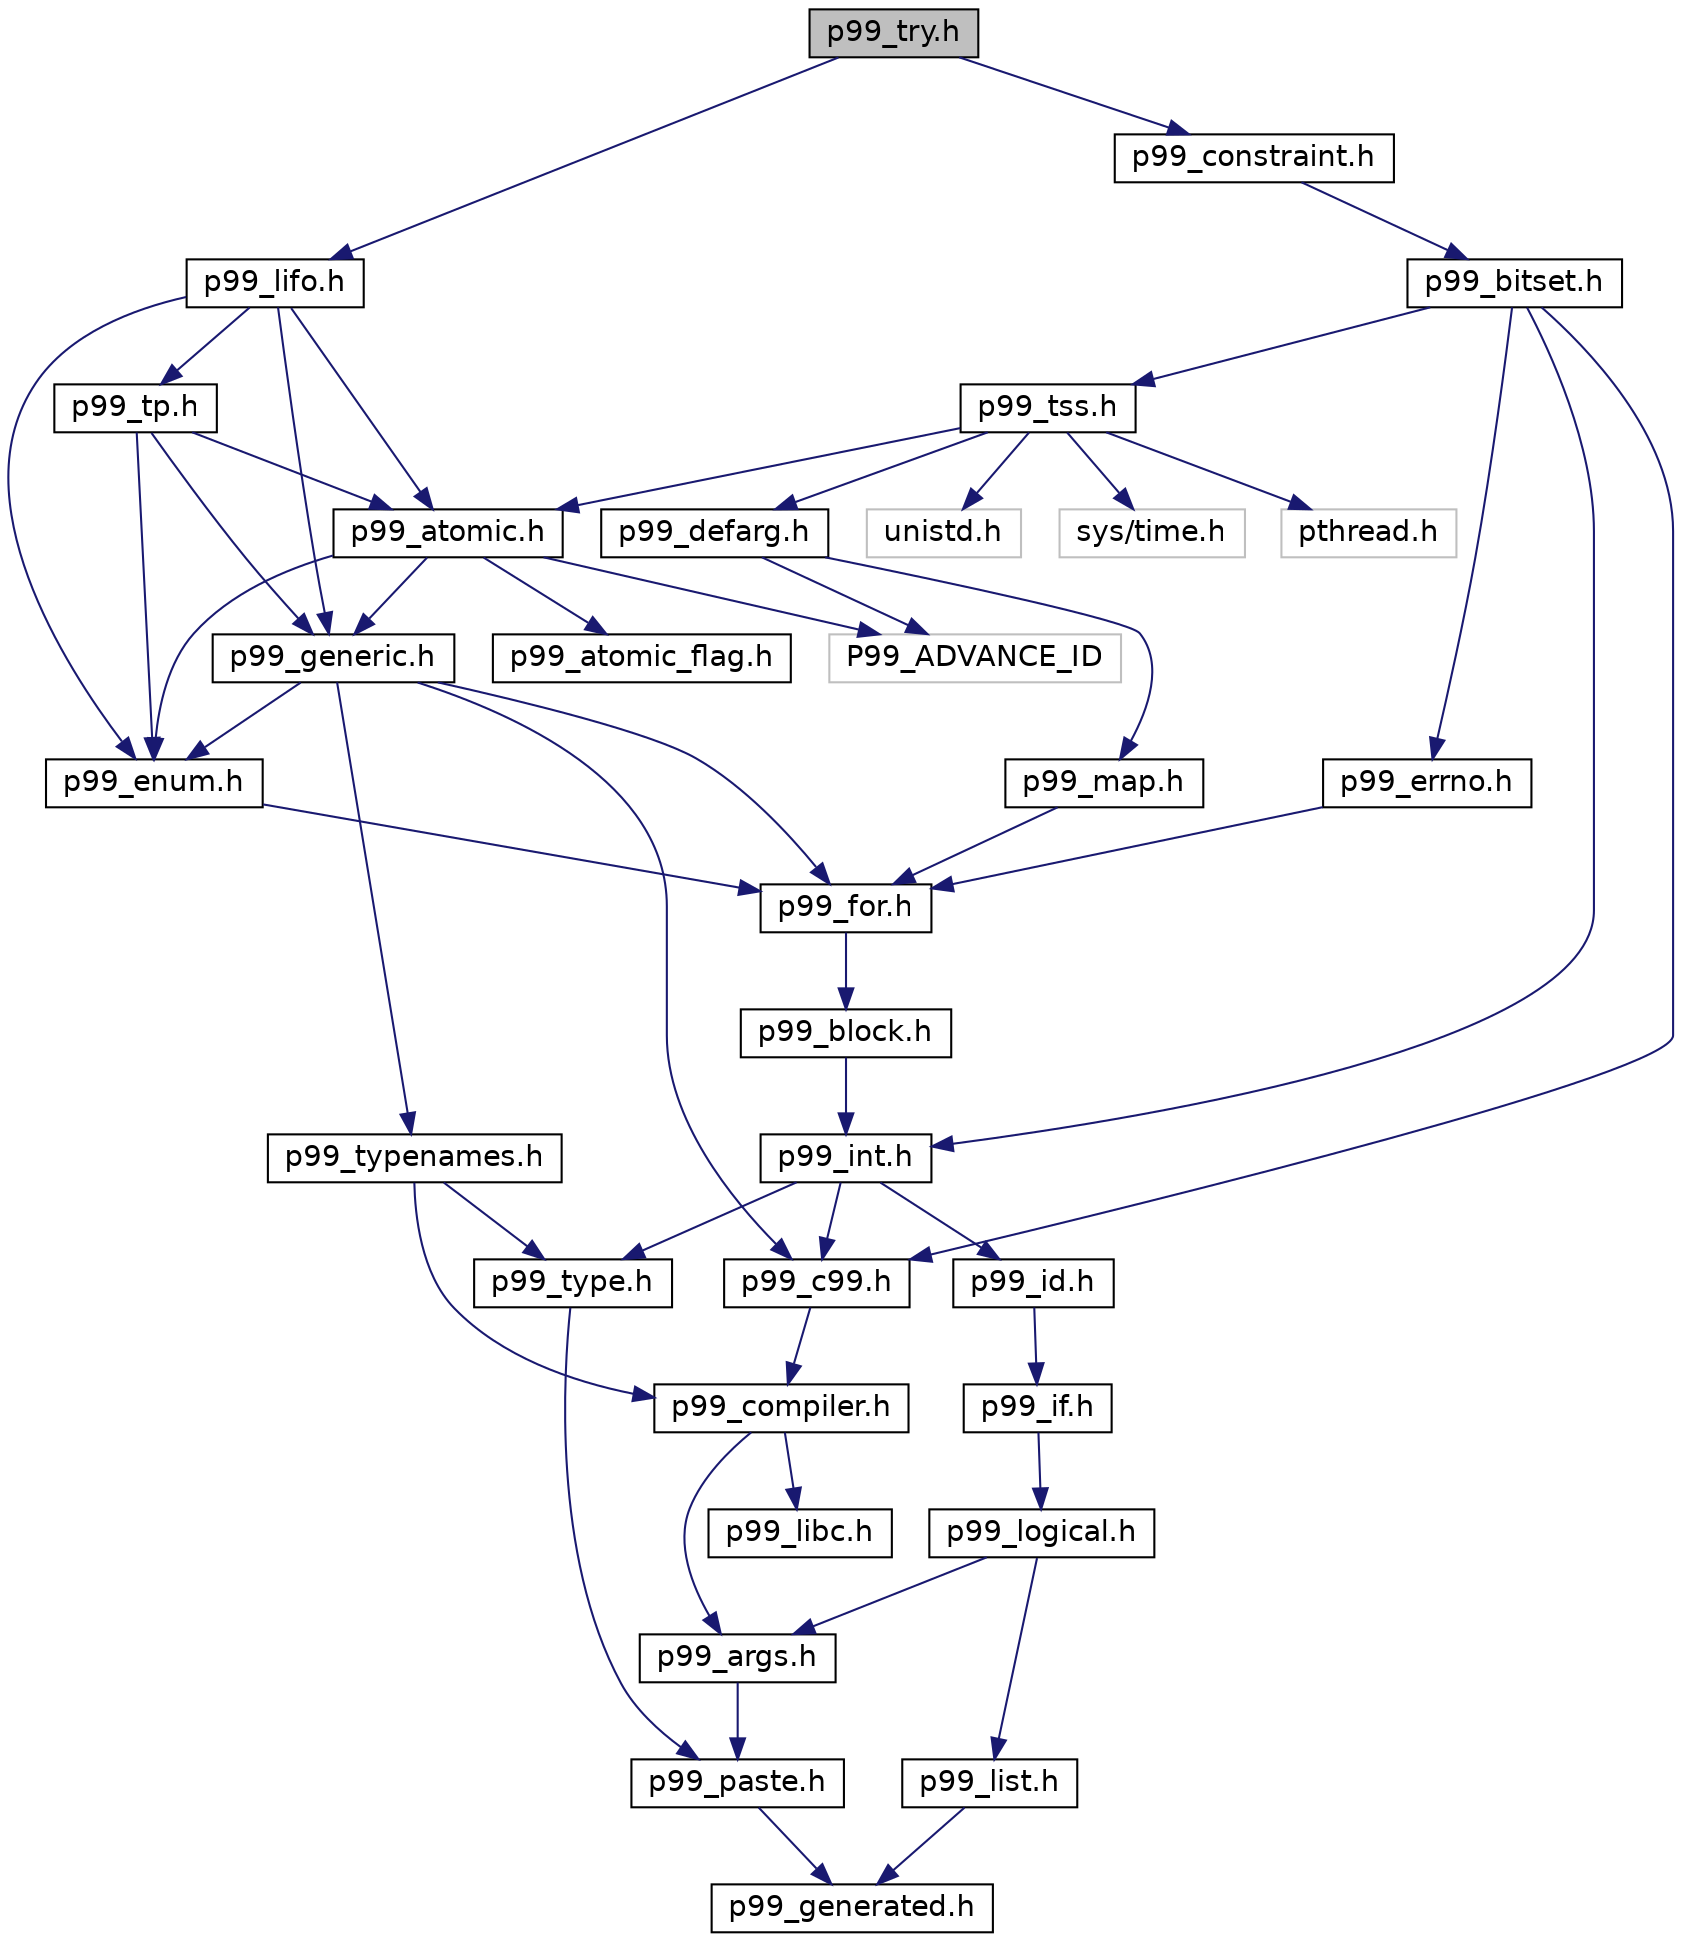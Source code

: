 digraph "p99_try.h"
{
 // LATEX_PDF_SIZE
  edge [fontname="Helvetica",fontsize="14",labelfontname="Helvetica",labelfontsize="14"];
  node [fontname="Helvetica",fontsize="14",shape=record];
  Node1 [label="p99_try.h",height=0.2,width=0.4,color="black", fillcolor="grey75", style="filled", fontcolor="black",tooltip=" "];
  Node1 -> Node2 [color="midnightblue",fontsize="14",style="solid",fontname="Helvetica"];
  Node2 [label="p99_constraint.h",height=0.2,width=0.4,color="black", fillcolor="white", style="filled",URL="$p99__constraint_8h.html",tooltip=" "];
  Node2 -> Node3 [color="midnightblue",fontsize="14",style="solid",fontname="Helvetica"];
  Node3 [label="p99_bitset.h",height=0.2,width=0.4,color="black", fillcolor="white", style="filled",URL="$p99__bitset_8h.html",tooltip=" "];
  Node3 -> Node4 [color="midnightblue",fontsize="14",style="solid",fontname="Helvetica"];
  Node4 [label="p99_tss.h",height=0.2,width=0.4,color="black", fillcolor="white", style="filled",URL="$p99__tss_8h.html",tooltip=" "];
  Node4 -> Node5 [color="midnightblue",fontsize="14",style="solid",fontname="Helvetica"];
  Node5 [label="unistd.h",height=0.2,width=0.4,color="grey75", fillcolor="white", style="filled",tooltip=" "];
  Node4 -> Node6 [color="midnightblue",fontsize="14",style="solid",fontname="Helvetica"];
  Node6 [label="sys/time.h",height=0.2,width=0.4,color="grey75", fillcolor="white", style="filled",tooltip=" "];
  Node4 -> Node7 [color="midnightblue",fontsize="14",style="solid",fontname="Helvetica"];
  Node7 [label="pthread.h",height=0.2,width=0.4,color="grey75", fillcolor="white", style="filled",tooltip=" "];
  Node4 -> Node8 [color="midnightblue",fontsize="14",style="solid",fontname="Helvetica"];
  Node8 [label="p99_defarg.h",height=0.2,width=0.4,color="black", fillcolor="white", style="filled",URL="$p99__defarg_8h.html",tooltip="Macros for default arguments to functions."];
  Node8 -> Node9 [color="midnightblue",fontsize="14",style="solid",fontname="Helvetica"];
  Node9 [label="p99_map.h",height=0.2,width=0.4,color="black", fillcolor="white", style="filled",URL="$p99__map_8h.html",tooltip="macros to produce lists of statements or declarations."];
  Node9 -> Node10 [color="midnightblue",fontsize="14",style="solid",fontname="Helvetica"];
  Node10 [label="p99_for.h",height=0.2,width=0.4,color="black", fillcolor="white", style="filled",URL="$p99__for_8h.html",tooltip="A preprocessor for loop implementation and some derived list handling macros."];
  Node10 -> Node11 [color="midnightblue",fontsize="14",style="solid",fontname="Helvetica"];
  Node11 [label="p99_block.h",height=0.2,width=0.4,color="black", fillcolor="white", style="filled",URL="$p99__block_8h.html",tooltip="Macros that implement controlling blocks."];
  Node11 -> Node12 [color="midnightblue",fontsize="14",style="solid",fontname="Helvetica"];
  Node12 [label="p99_int.h",height=0.2,width=0.4,color="black", fillcolor="white", style="filled",URL="$p99__int_8h.html",tooltip="Macros handling integer types and initialization."];
  Node12 -> Node13 [color="midnightblue",fontsize="14",style="solid",fontname="Helvetica"];
  Node13 [label="p99_c99.h",height=0.2,width=0.4,color="black", fillcolor="white", style="filled",URL="$p99__c99_8h.html",tooltip="C99 specific include files that are required by the standard."];
  Node13 -> Node14 [color="midnightblue",fontsize="14",style="solid",fontname="Helvetica"];
  Node14 [label="p99_compiler.h",height=0.2,width=0.4,color="black", fillcolor="white", style="filled",URL="$p99__compiler_8h.html",tooltip="Group compiler dependencies together in one file."];
  Node14 -> Node15 [color="midnightblue",fontsize="14",style="solid",fontname="Helvetica"];
  Node15 [label="p99_args.h",height=0.2,width=0.4,color="black", fillcolor="white", style="filled",URL="$p99__args_8h.html",tooltip="Providing macros that handle variadic macro argument lists."];
  Node15 -> Node16 [color="midnightblue",fontsize="14",style="solid",fontname="Helvetica"];
  Node16 [label="p99_paste.h",height=0.2,width=0.4,color="black", fillcolor="white", style="filled",URL="$p99__paste_8h.html",tooltip="macros that paste tokens in a predictable way"];
  Node16 -> Node17 [color="midnightblue",fontsize="14",style="solid",fontname="Helvetica"];
  Node17 [label="p99_generated.h",height=0.2,width=0.4,color="black", fillcolor="white", style="filled",URL="$p99__generated_8h.html",tooltip="automatically generated macros to handle variadic macros."];
  Node14 -> Node18 [color="midnightblue",fontsize="14",style="solid",fontname="Helvetica"];
  Node18 [label="p99_libc.h",height=0.2,width=0.4,color="black", fillcolor="white", style="filled",URL="$p99__libc_8h.html",tooltip="Group C library dependencies together in one file."];
  Node12 -> Node19 [color="midnightblue",fontsize="14",style="solid",fontname="Helvetica"];
  Node19 [label="p99_id.h",height=0.2,width=0.4,color="black", fillcolor="white", style="filled",URL="$p99__id_8h.html",tooltip="Implement a simple FILEID that changes each time this file is included somewhere."];
  Node19 -> Node20 [color="midnightblue",fontsize="14",style="solid",fontname="Helvetica"];
  Node20 [label="p99_if.h",height=0.2,width=0.4,color="black", fillcolor="white", style="filled",URL="$p99__if_8h.html",tooltip="preprocessor conditionals to use inside macros"];
  Node20 -> Node21 [color="midnightblue",fontsize="14",style="solid",fontname="Helvetica"];
  Node21 [label="p99_logical.h",height=0.2,width=0.4,color="black", fillcolor="white", style="filled",URL="$p99__logical_8h.html",tooltip="macros to handle Boolean conditions at compile time."];
  Node21 -> Node15 [color="midnightblue",fontsize="14",style="solid",fontname="Helvetica"];
  Node21 -> Node22 [color="midnightblue",fontsize="14",style="solid",fontname="Helvetica"];
  Node22 [label="p99_list.h",height=0.2,width=0.4,color="black", fillcolor="white", style="filled",URL="$p99__list_8h.html",tooltip="Basis macros to process the parameter list of a variadic macro."];
  Node22 -> Node17 [color="midnightblue",fontsize="14",style="solid",fontname="Helvetica"];
  Node12 -> Node23 [color="midnightblue",fontsize="14",style="solid",fontname="Helvetica"];
  Node23 [label="p99_type.h",height=0.2,width=0.4,color="black", fillcolor="white", style="filled",URL="$p99__type_8h.html",tooltip=" "];
  Node23 -> Node16 [color="midnightblue",fontsize="14",style="solid",fontname="Helvetica"];
  Node8 -> Node24 [color="midnightblue",fontsize="14",style="solid",fontname="Helvetica"];
  Node24 [label="P99_ADVANCE_ID",height=0.2,width=0.4,color="grey75", fillcolor="white", style="filled",tooltip=" "];
  Node4 -> Node25 [color="midnightblue",fontsize="14",style="solid",fontname="Helvetica"];
  Node25 [label="p99_atomic.h",height=0.2,width=0.4,color="black", fillcolor="white", style="filled",URL="$p99__atomic_8h.html",tooltip=" "];
  Node25 -> Node26 [color="midnightblue",fontsize="14",style="solid",fontname="Helvetica"];
  Node26 [label="p99_enum.h",height=0.2,width=0.4,color="black", fillcolor="white", style="filled",URL="$p99__enum_8h.html",tooltip=" "];
  Node26 -> Node10 [color="midnightblue",fontsize="14",style="solid",fontname="Helvetica"];
  Node25 -> Node27 [color="midnightblue",fontsize="14",style="solid",fontname="Helvetica"];
  Node27 [label="p99_generic.h",height=0.2,width=0.4,color="black", fillcolor="white", style="filled",URL="$p99__generic_8h.html",tooltip=" "];
  Node27 -> Node10 [color="midnightblue",fontsize="14",style="solid",fontname="Helvetica"];
  Node27 -> Node26 [color="midnightblue",fontsize="14",style="solid",fontname="Helvetica"];
  Node27 -> Node28 [color="midnightblue",fontsize="14",style="solid",fontname="Helvetica"];
  Node28 [label="p99_typenames.h",height=0.2,width=0.4,color="black", fillcolor="white", style="filled",URL="$p99__typenames_8h.html",tooltip="Declare types derived from the standard types."];
  Node28 -> Node14 [color="midnightblue",fontsize="14",style="solid",fontname="Helvetica"];
  Node28 -> Node23 [color="midnightblue",fontsize="14",style="solid",fontname="Helvetica"];
  Node27 -> Node13 [color="midnightblue",fontsize="14",style="solid",fontname="Helvetica"];
  Node25 -> Node24 [color="midnightblue",fontsize="14",style="solid",fontname="Helvetica"];
  Node25 -> Node29 [color="midnightblue",fontsize="14",style="solid",fontname="Helvetica"];
  Node29 [label="p99_atomic_flag.h",height=0.2,width=0.4,color="black", fillcolor="white", style="filled",URL="$p99__atomic__flag_8h.html",tooltip=" "];
  Node3 -> Node13 [color="midnightblue",fontsize="14",style="solid",fontname="Helvetica"];
  Node3 -> Node30 [color="midnightblue",fontsize="14",style="solid",fontname="Helvetica"];
  Node30 [label="p99_errno.h",height=0.2,width=0.4,color="black", fillcolor="white", style="filled",URL="$p99__errno_8h.html",tooltip=" "];
  Node30 -> Node10 [color="midnightblue",fontsize="14",style="solid",fontname="Helvetica"];
  Node3 -> Node12 [color="midnightblue",fontsize="14",style="solid",fontname="Helvetica"];
  Node1 -> Node31 [color="midnightblue",fontsize="14",style="solid",fontname="Helvetica"];
  Node31 [label="p99_lifo.h",height=0.2,width=0.4,color="black", fillcolor="white", style="filled",URL="$p99__lifo_8h.html",tooltip=" "];
  Node31 -> Node26 [color="midnightblue",fontsize="14",style="solid",fontname="Helvetica"];
  Node31 -> Node27 [color="midnightblue",fontsize="14",style="solid",fontname="Helvetica"];
  Node31 -> Node25 [color="midnightblue",fontsize="14",style="solid",fontname="Helvetica"];
  Node31 -> Node32 [color="midnightblue",fontsize="14",style="solid",fontname="Helvetica"];
  Node32 [label="p99_tp.h",height=0.2,width=0.4,color="black", fillcolor="white", style="filled",URL="$p99__tp_8h.html",tooltip=" "];
  Node32 -> Node26 [color="midnightblue",fontsize="14",style="solid",fontname="Helvetica"];
  Node32 -> Node27 [color="midnightblue",fontsize="14",style="solid",fontname="Helvetica"];
  Node32 -> Node25 [color="midnightblue",fontsize="14",style="solid",fontname="Helvetica"];
}
